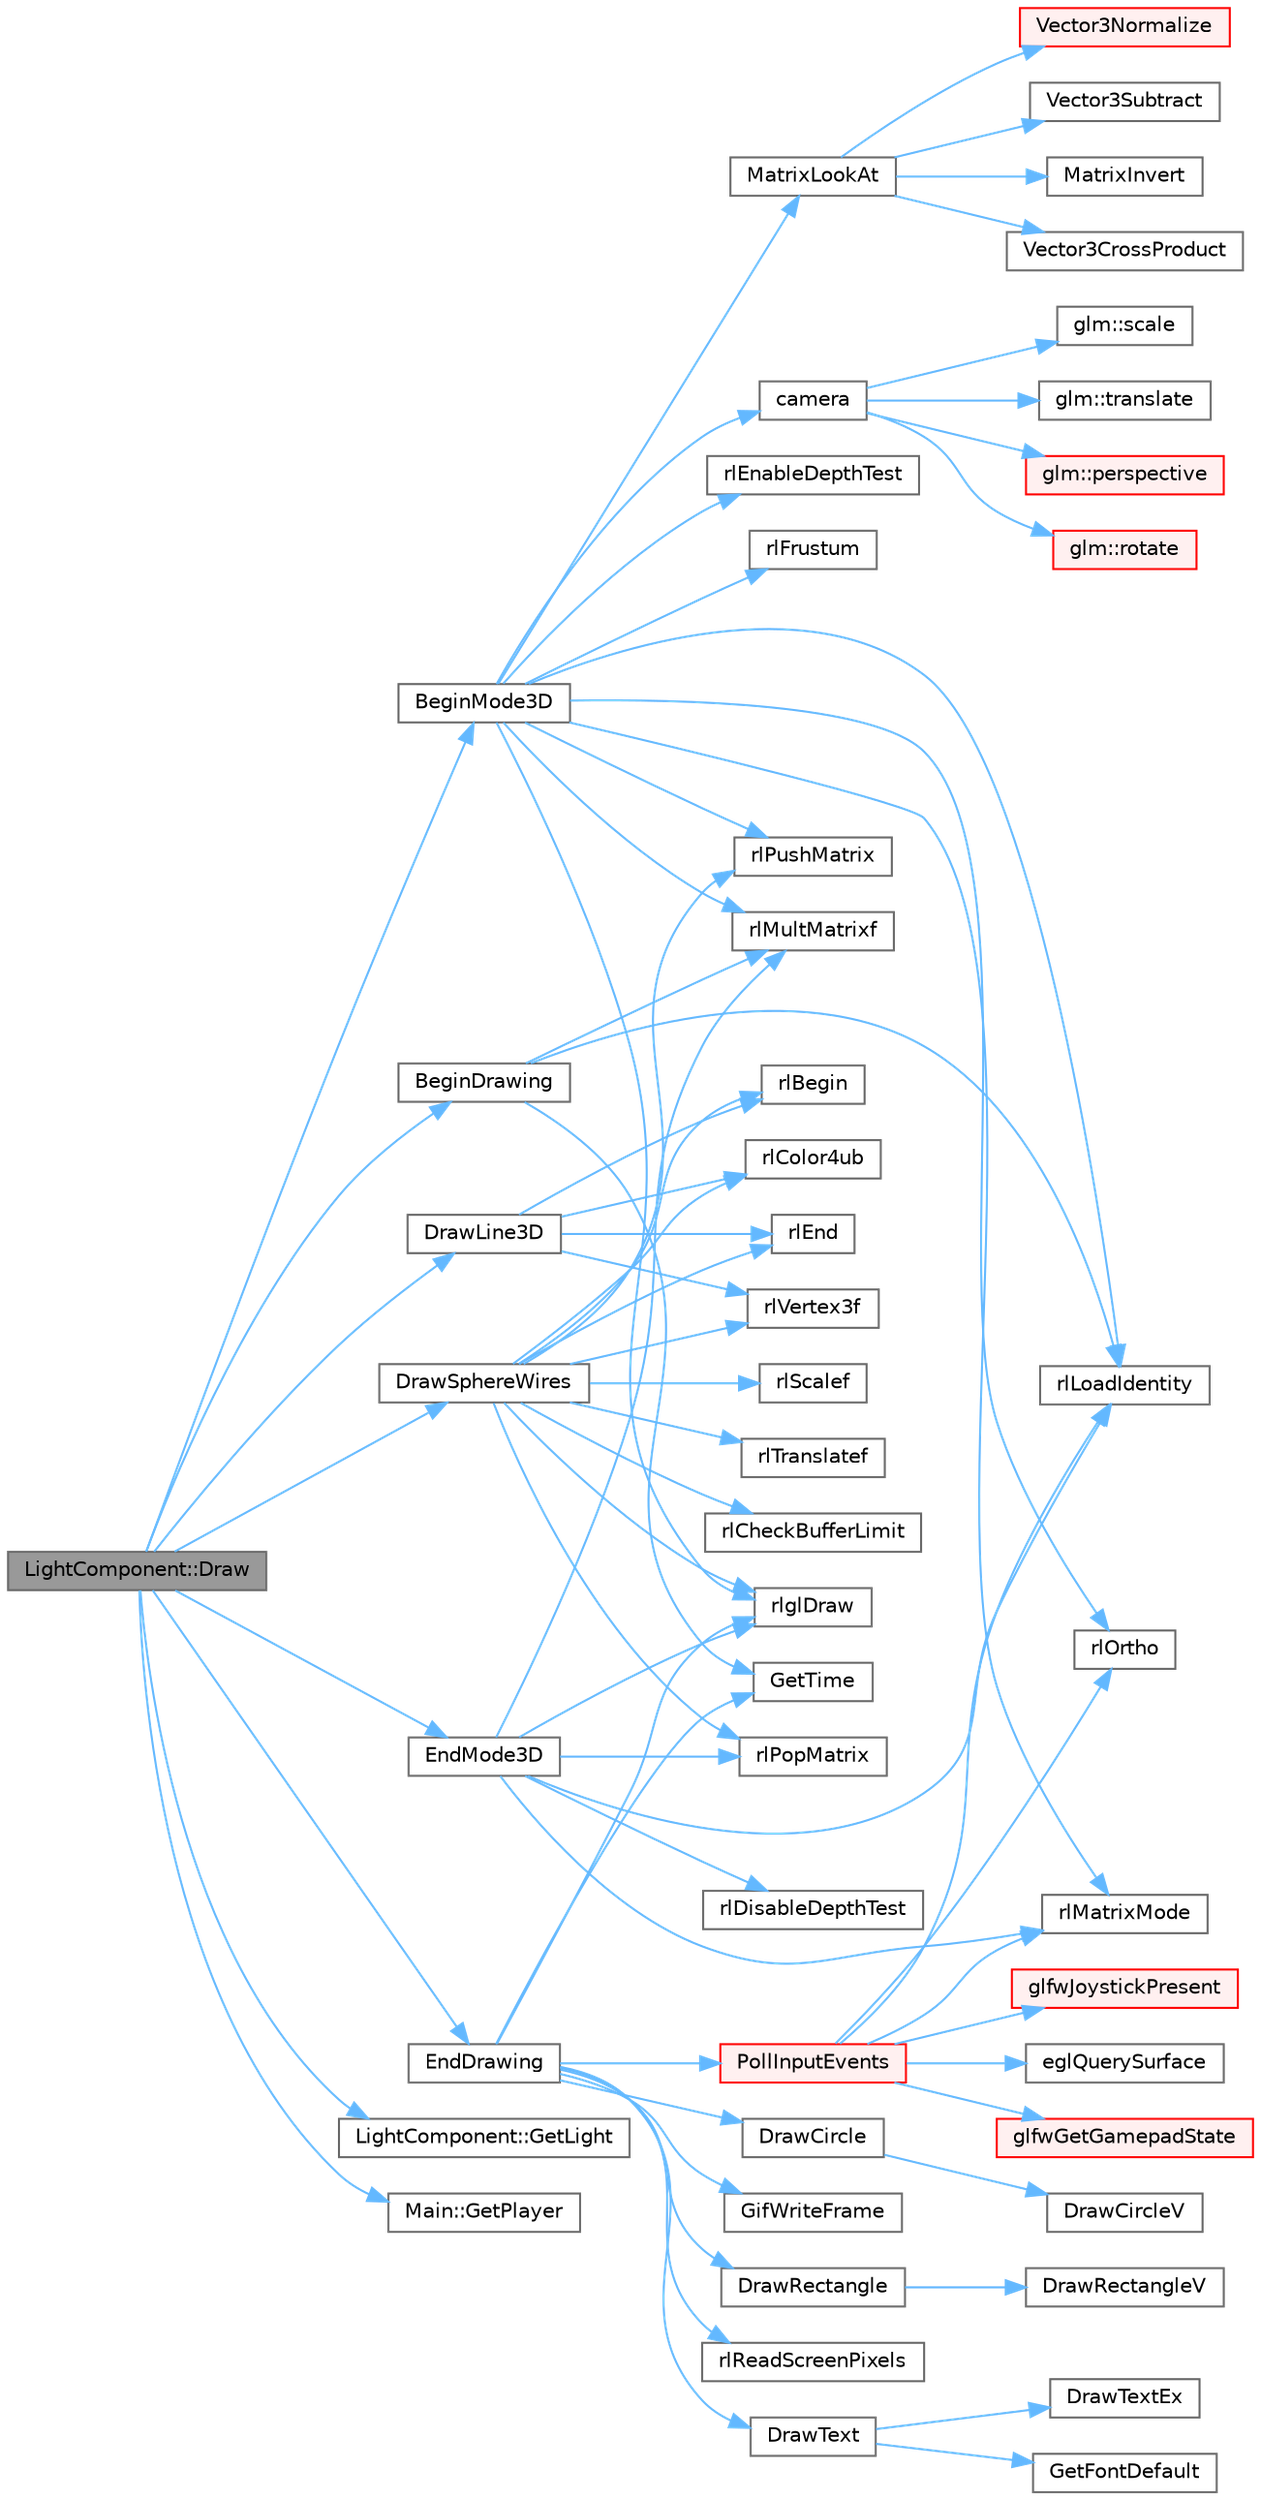 digraph "LightComponent::Draw"
{
 // LATEX_PDF_SIZE
  bgcolor="transparent";
  edge [fontname=Helvetica,fontsize=10,labelfontname=Helvetica,labelfontsize=10];
  node [fontname=Helvetica,fontsize=10,shape=box,height=0.2,width=0.4];
  rankdir="LR";
  Node1 [id="Node000001",label="LightComponent::Draw",height=0.2,width=0.4,color="gray40", fillcolor="grey60", style="filled", fontcolor="black",tooltip=" "];
  Node1 -> Node2 [id="edge1_Node000001_Node000002",color="steelblue1",style="solid",tooltip=" "];
  Node2 [id="Node000002",label="BeginDrawing",height=0.2,width=0.4,color="grey40", fillcolor="white", style="filled",URL="$_old_2_classes_2lib_2rcore_8c.html#a3180527a8d5d4007d7825bcd3649f5e1",tooltip=" "];
  Node2 -> Node3 [id="edge2_Node000002_Node000003",color="steelblue1",style="solid",tooltip=" "];
  Node3 [id="Node000003",label="GetTime",height=0.2,width=0.4,color="grey40", fillcolor="white", style="filled",URL="$_classes_2lib_2raylib_2src_2core_8c.html#a8897d458855e87c5b948dc2cbc7eb5e3",tooltip=" "];
  Node2 -> Node4 [id="edge3_Node000002_Node000004",color="steelblue1",style="solid",tooltip=" "];
  Node4 [id="Node000004",label="rlLoadIdentity",height=0.2,width=0.4,color="grey40", fillcolor="white", style="filled",URL="$_classes_2lib_2raylib_2src_2rlgl_8h.html#a280a493bc43af375d22af8f127db3a7e",tooltip=" "];
  Node2 -> Node5 [id="edge4_Node000002_Node000005",color="steelblue1",style="solid",tooltip=" "];
  Node5 [id="Node000005",label="rlMultMatrixf",height=0.2,width=0.4,color="grey40", fillcolor="white", style="filled",URL="$_classes_2lib_2raylib_2src_2rlgl_8h.html#a9ad2eb8e6ae2c1f1eab5b11e1808df13",tooltip=" "];
  Node1 -> Node6 [id="edge5_Node000001_Node000006",color="steelblue1",style="solid",tooltip=" "];
  Node6 [id="Node000006",label="BeginMode3D",height=0.2,width=0.4,color="grey40", fillcolor="white", style="filled",URL="$_old_2_classes_2lib_2rcore_8c.html#ac0458f5823cbb3e253d012f4386df71e",tooltip=" "];
  Node6 -> Node7 [id="edge6_Node000006_Node000007",color="steelblue1",style="solid",tooltip=" "];
  Node7 [id="Node000007",label="camera",height=0.2,width=0.4,color="grey40", fillcolor="white", style="filled",URL="$_classes_2lib_2glm_2test_2cmake_2test__find__glm_8cpp.html#a8f389d10179adf56cc907127d615c000",tooltip=" "];
  Node7 -> Node8 [id="edge7_Node000007_Node000008",color="steelblue1",style="solid",tooltip=" "];
  Node8 [id="Node000008",label="glm::perspective",height=0.2,width=0.4,color="red", fillcolor="#FFF0F0", style="filled",URL="$group__ext__matrix__clip__space.html#ga9e13be491fd69a438c8fda440cf0156e",tooltip=" "];
  Node7 -> Node14 [id="edge8_Node000007_Node000014",color="steelblue1",style="solid",tooltip=" "];
  Node14 [id="Node000014",label="glm::rotate",height=0.2,width=0.4,color="red", fillcolor="#FFF0F0", style="filled",URL="$group__ext__matrix__transform.html#ga42613eb0c7deb5f5188fc159df6c8950",tooltip=" "];
  Node7 -> Node17 [id="edge9_Node000007_Node000017",color="steelblue1",style="solid",tooltip=" "];
  Node17 [id="Node000017",label="glm::scale",height=0.2,width=0.4,color="grey40", fillcolor="white", style="filled",URL="$group__ext__matrix__transform.html#gaae2f8b2080622b24b85e1096748599b6",tooltip=" "];
  Node7 -> Node18 [id="edge10_Node000007_Node000018",color="steelblue1",style="solid",tooltip=" "];
  Node18 [id="Node000018",label="glm::translate",height=0.2,width=0.4,color="grey40", fillcolor="white", style="filled",URL="$group__ext__matrix__transform.html#ga67d8473d6b293d1bb2b4eaf249795cab",tooltip=" "];
  Node6 -> Node19 [id="edge11_Node000006_Node000019",color="steelblue1",style="solid",tooltip=" "];
  Node19 [id="Node000019",label="MatrixLookAt",height=0.2,width=0.4,color="grey40", fillcolor="white", style="filled",URL="$_classes_2lib_2raylib_2src_2raymath_8h.html#aa5e02c87229c2497da3932b0e7340cd9",tooltip=" "];
  Node19 -> Node20 [id="edge12_Node000019_Node000020",color="steelblue1",style="solid",tooltip=" "];
  Node20 [id="Node000020",label="MatrixInvert",height=0.2,width=0.4,color="grey40", fillcolor="white", style="filled",URL="$_classes_2lib_2raylib_2src_2raymath_8h.html#a183096baaafa38f55e199d771aa30d25",tooltip=" "];
  Node19 -> Node21 [id="edge13_Node000019_Node000021",color="steelblue1",style="solid",tooltip=" "];
  Node21 [id="Node000021",label="Vector3CrossProduct",height=0.2,width=0.4,color="grey40", fillcolor="white", style="filled",URL="$_classes_2lib_2raylib_2src_2raymath_8h.html#a3bf0ab88b92ca0b1a80c570106e19ddb",tooltip=" "];
  Node19 -> Node22 [id="edge14_Node000019_Node000022",color="steelblue1",style="solid",tooltip=" "];
  Node22 [id="Node000022",label="Vector3Normalize",height=0.2,width=0.4,color="red", fillcolor="#FFF0F0", style="filled",URL="$_classes_2lib_2raylib_2src_2raymath_8h.html#ac5fa29124068e3254305bea68ec5da49",tooltip=" "];
  Node19 -> Node24 [id="edge15_Node000019_Node000024",color="steelblue1",style="solid",tooltip=" "];
  Node24 [id="Node000024",label="Vector3Subtract",height=0.2,width=0.4,color="grey40", fillcolor="white", style="filled",URL="$_classes_2lib_2raylib_2src_2raymath_8h.html#a62a5234e94fb75062e98c4733806fa0f",tooltip=" "];
  Node6 -> Node25 [id="edge16_Node000006_Node000025",color="steelblue1",style="solid",tooltip=" "];
  Node25 [id="Node000025",label="rlEnableDepthTest",height=0.2,width=0.4,color="grey40", fillcolor="white", style="filled",URL="$_classes_2lib_2raylib_2src_2rlgl_8h.html#ab8e711b97ce45977fd165b863d3dd037",tooltip=" "];
  Node6 -> Node26 [id="edge17_Node000006_Node000026",color="steelblue1",style="solid",tooltip=" "];
  Node26 [id="Node000026",label="rlFrustum",height=0.2,width=0.4,color="grey40", fillcolor="white", style="filled",URL="$_classes_2lib_2raylib_2src_2rlgl_8h.html#aa36ba56898e4eb7d450f6ba661652600",tooltip=" "];
  Node6 -> Node27 [id="edge18_Node000006_Node000027",color="steelblue1",style="solid",tooltip=" "];
  Node27 [id="Node000027",label="rlglDraw",height=0.2,width=0.4,color="grey40", fillcolor="white", style="filled",URL="$_classes_2lib_2raylib_2src_2rlgl_8h.html#a09c1d3b2838d4bc10deeb406acdeb2fe",tooltip=" "];
  Node6 -> Node4 [id="edge19_Node000006_Node000004",color="steelblue1",style="solid",tooltip=" "];
  Node6 -> Node28 [id="edge20_Node000006_Node000028",color="steelblue1",style="solid",tooltip=" "];
  Node28 [id="Node000028",label="rlMatrixMode",height=0.2,width=0.4,color="grey40", fillcolor="white", style="filled",URL="$_classes_2lib_2raylib_2src_2rlgl_8h.html#af0b65875cce7839b869464b01af30ee5",tooltip=" "];
  Node6 -> Node5 [id="edge21_Node000006_Node000005",color="steelblue1",style="solid",tooltip=" "];
  Node6 -> Node29 [id="edge22_Node000006_Node000029",color="steelblue1",style="solid",tooltip=" "];
  Node29 [id="Node000029",label="rlOrtho",height=0.2,width=0.4,color="grey40", fillcolor="white", style="filled",URL="$_classes_2lib_2raylib_2src_2rlgl_8h.html#a511be6da60b5c021abab8c4ee162af2a",tooltip=" "];
  Node6 -> Node30 [id="edge23_Node000006_Node000030",color="steelblue1",style="solid",tooltip=" "];
  Node30 [id="Node000030",label="rlPushMatrix",height=0.2,width=0.4,color="grey40", fillcolor="white", style="filled",URL="$_classes_2lib_2raylib_2src_2rlgl_8h.html#a5f926caa45b57b3de67aa0afc2d2bb0e",tooltip=" "];
  Node1 -> Node31 [id="edge24_Node000001_Node000031",color="steelblue1",style="solid",tooltip=" "];
  Node31 [id="Node000031",label="DrawLine3D",height=0.2,width=0.4,color="grey40", fillcolor="white", style="filled",URL="$_old_2_classes_2lib_2rmodels_8c.html#a861da2c1889967010f788d7b97a680ce",tooltip=" "];
  Node31 -> Node32 [id="edge25_Node000031_Node000032",color="steelblue1",style="solid",tooltip=" "];
  Node32 [id="Node000032",label="rlBegin",height=0.2,width=0.4,color="grey40", fillcolor="white", style="filled",URL="$_classes_2lib_2raylib_2src_2rlgl_8h.html#a9b5d5ccff4766025b1c4503f9abb958c",tooltip=" "];
  Node31 -> Node33 [id="edge26_Node000031_Node000033",color="steelblue1",style="solid",tooltip=" "];
  Node33 [id="Node000033",label="rlColor4ub",height=0.2,width=0.4,color="grey40", fillcolor="white", style="filled",URL="$_classes_2lib_2raylib_2src_2rlgl_8h.html#acde23fe95db450a4e52a1032ce800a39",tooltip=" "];
  Node31 -> Node34 [id="edge27_Node000031_Node000034",color="steelblue1",style="solid",tooltip=" "];
  Node34 [id="Node000034",label="rlEnd",height=0.2,width=0.4,color="grey40", fillcolor="white", style="filled",URL="$_classes_2lib_2raylib_2src_2rlgl_8h.html#a19048aba72ae93e44ba38ad39cbeea3c",tooltip=" "];
  Node31 -> Node35 [id="edge28_Node000031_Node000035",color="steelblue1",style="solid",tooltip=" "];
  Node35 [id="Node000035",label="rlVertex3f",height=0.2,width=0.4,color="grey40", fillcolor="white", style="filled",URL="$_classes_2lib_2raylib_2src_2rlgl_8h.html#a5912b8882c7a10ad020ecfbcc8850877",tooltip=" "];
  Node1 -> Node36 [id="edge29_Node000001_Node000036",color="steelblue1",style="solid",tooltip=" "];
  Node36 [id="Node000036",label="DrawSphereWires",height=0.2,width=0.4,color="grey40", fillcolor="white", style="filled",URL="$_old_2_classes_2lib_2rmodels_8c.html#ad5e5b18acdb515aa462423ce77530e70",tooltip=" "];
  Node36 -> Node32 [id="edge30_Node000036_Node000032",color="steelblue1",style="solid",tooltip=" "];
  Node36 -> Node37 [id="edge31_Node000036_Node000037",color="steelblue1",style="solid",tooltip=" "];
  Node37 [id="Node000037",label="rlCheckBufferLimit",height=0.2,width=0.4,color="grey40", fillcolor="white", style="filled",URL="$_classes_2lib_2raylib_2src_2rlgl_8h.html#a10ce05e6d88610f0df12521f367e2621",tooltip=" "];
  Node36 -> Node33 [id="edge32_Node000036_Node000033",color="steelblue1",style="solid",tooltip=" "];
  Node36 -> Node34 [id="edge33_Node000036_Node000034",color="steelblue1",style="solid",tooltip=" "];
  Node36 -> Node27 [id="edge34_Node000036_Node000027",color="steelblue1",style="solid",tooltip=" "];
  Node36 -> Node38 [id="edge35_Node000036_Node000038",color="steelblue1",style="solid",tooltip=" "];
  Node38 [id="Node000038",label="rlPopMatrix",height=0.2,width=0.4,color="grey40", fillcolor="white", style="filled",URL="$_classes_2lib_2raylib_2src_2rlgl_8h.html#ac957925e053ada7dc541bd4bedfecb9f",tooltip=" "];
  Node36 -> Node30 [id="edge36_Node000036_Node000030",color="steelblue1",style="solid",tooltip=" "];
  Node36 -> Node39 [id="edge37_Node000036_Node000039",color="steelblue1",style="solid",tooltip=" "];
  Node39 [id="Node000039",label="rlScalef",height=0.2,width=0.4,color="grey40", fillcolor="white", style="filled",URL="$_classes_2lib_2raylib_2src_2rlgl_8h.html#a76c3c0a940fb29ccfa56a3f23680365f",tooltip=" "];
  Node36 -> Node40 [id="edge38_Node000036_Node000040",color="steelblue1",style="solid",tooltip=" "];
  Node40 [id="Node000040",label="rlTranslatef",height=0.2,width=0.4,color="grey40", fillcolor="white", style="filled",URL="$_classes_2lib_2raylib_2src_2rlgl_8h.html#aec2bc1d214bbc8fda9493d39987bc51e",tooltip=" "];
  Node36 -> Node35 [id="edge39_Node000036_Node000035",color="steelblue1",style="solid",tooltip=" "];
  Node1 -> Node41 [id="edge40_Node000001_Node000041",color="steelblue1",style="solid",tooltip=" "];
  Node41 [id="Node000041",label="EndDrawing",height=0.2,width=0.4,color="grey40", fillcolor="white", style="filled",URL="$_old_2_classes_2lib_2rcore_8c.html#a40e32d82cfb49ed563c0a93285537b58",tooltip=" "];
  Node41 -> Node42 [id="edge41_Node000041_Node000042",color="steelblue1",style="solid",tooltip=" "];
  Node42 [id="Node000042",label="DrawCircle",height=0.2,width=0.4,color="grey40", fillcolor="white", style="filled",URL="$_old_2_classes_2lib_2rshapes_8c.html#af4dcd1820e832649a9154db404a794b7",tooltip=" "];
  Node42 -> Node43 [id="edge42_Node000042_Node000043",color="steelblue1",style="solid",tooltip=" "];
  Node43 [id="Node000043",label="DrawCircleV",height=0.2,width=0.4,color="grey40", fillcolor="white", style="filled",URL="$_classes_2lib_2raylib_2src_2shapes_8c.html#a4dae15c3b2813f03d2e61534f9c4507d",tooltip=" "];
  Node41 -> Node44 [id="edge43_Node000041_Node000044",color="steelblue1",style="solid",tooltip=" "];
  Node44 [id="Node000044",label="DrawRectangle",height=0.2,width=0.4,color="grey40", fillcolor="white", style="filled",URL="$_old_2_classes_2lib_2rshapes_8c.html#ab15c4e24ebb9c6f01109bf3d96c26848",tooltip=" "];
  Node44 -> Node45 [id="edge44_Node000044_Node000045",color="steelblue1",style="solid",tooltip=" "];
  Node45 [id="Node000045",label="DrawRectangleV",height=0.2,width=0.4,color="grey40", fillcolor="white", style="filled",URL="$_classes_2lib_2raylib_2src_2shapes_8c.html#ae9beffeac80a9e7a75b5c41c4ac65116",tooltip=" "];
  Node41 -> Node46 [id="edge45_Node000041_Node000046",color="steelblue1",style="solid",tooltip=" "];
  Node46 [id="Node000046",label="DrawText",height=0.2,width=0.4,color="grey40", fillcolor="white", style="filled",URL="$_old_2_classes_2lib_2rtext_8c.html#ab75e0f9fe436edf4a3aa5abed4df28ca",tooltip=" "];
  Node46 -> Node47 [id="edge46_Node000046_Node000047",color="steelblue1",style="solid",tooltip=" "];
  Node47 [id="Node000047",label="DrawTextEx",height=0.2,width=0.4,color="grey40", fillcolor="white", style="filled",URL="$_classes_2lib_2raylib_2src_2text_8c.html#afa48e7e0974c35abf9b50f04e62ed9e7",tooltip=" "];
  Node46 -> Node48 [id="edge47_Node000046_Node000048",color="steelblue1",style="solid",tooltip=" "];
  Node48 [id="Node000048",label="GetFontDefault",height=0.2,width=0.4,color="grey40", fillcolor="white", style="filled",URL="$_classes_2lib_2raylib_2src_2text_8c.html#ab0c27a81dd37c596295654a82e201137",tooltip=" "];
  Node41 -> Node3 [id="edge48_Node000041_Node000003",color="steelblue1",style="solid",tooltip=" "];
  Node41 -> Node49 [id="edge49_Node000041_Node000049",color="steelblue1",style="solid",tooltip=" "];
  Node49 [id="Node000049",label="GifWriteFrame",height=0.2,width=0.4,color="grey40", fillcolor="white", style="filled",URL="$_classes_2lib_2raylib_2src_2external_2rgif_8h.html#a1adc40041fb88ebc70770e74981d5e83",tooltip=" "];
  Node41 -> Node50 [id="edge50_Node000041_Node000050",color="steelblue1",style="solid",tooltip=" "];
  Node50 [id="Node000050",label="PollInputEvents",height=0.2,width=0.4,color="red", fillcolor="#FFF0F0", style="filled",URL="$_old_2_classes_2lib_2rcore_8c.html#a923bcfbbabc5d19b91ba9561ea76452f",tooltip=" "];
  Node50 -> Node51 [id="edge51_Node000050_Node000051",color="steelblue1",style="solid",tooltip=" "];
  Node51 [id="Node000051",label="eglQuerySurface",height=0.2,width=0.4,color="grey40", fillcolor="white", style="filled",URL="$_classes_2lib_2raylib_2src_2external_2_a_n_g_l_e_2_e_g_l_2egl_8h.html#a617df96bca6db366b9d8d6c55ac2b85d",tooltip=" "];
  Node50 -> Node52 [id="edge52_Node000050_Node000052",color="steelblue1",style="solid",tooltip=" "];
  Node52 [id="Node000052",label="glfwGetGamepadState",height=0.2,width=0.4,color="red", fillcolor="#FFF0F0", style="filled",URL="$group__input.html#ga6e138d3b0761546f5a12546f367501d6",tooltip="Retrieves the state of the specified joystick remapped as a gamepad."];
  Node50 -> Node70 [id="edge53_Node000050_Node000070",color="steelblue1",style="solid",tooltip=" "];
  Node70 [id="Node000070",label="glfwJoystickPresent",height=0.2,width=0.4,color="red", fillcolor="#FFF0F0", style="filled",URL="$group__input.html#gacb1b7dfd79df673d48814c06fc436eff",tooltip="Returns whether the specified joystick is present."];
  Node50 -> Node4 [id="edge54_Node000050_Node000004",color="steelblue1",style="solid",tooltip=" "];
  Node50 -> Node28 [id="edge55_Node000050_Node000028",color="steelblue1",style="solid",tooltip=" "];
  Node50 -> Node29 [id="edge56_Node000050_Node000029",color="steelblue1",style="solid",tooltip=" "];
  Node41 -> Node27 [id="edge57_Node000041_Node000027",color="steelblue1",style="solid",tooltip=" "];
  Node41 -> Node78 [id="edge58_Node000041_Node000078",color="steelblue1",style="solid",tooltip=" "];
  Node78 [id="Node000078",label="rlReadScreenPixels",height=0.2,width=0.4,color="grey40", fillcolor="white", style="filled",URL="$_classes_2lib_2raylib_2src_2rlgl_8h.html#a5af80a93013cbef8bcc34433ac7af606",tooltip=" "];
  Node1 -> Node79 [id="edge59_Node000001_Node000079",color="steelblue1",style="solid",tooltip=" "];
  Node79 [id="Node000079",label="EndMode3D",height=0.2,width=0.4,color="grey40", fillcolor="white", style="filled",URL="$_old_2_classes_2lib_2rcore_8c.html#abe148e06aaf22817ddc6d7525718a582",tooltip=" "];
  Node79 -> Node80 [id="edge60_Node000079_Node000080",color="steelblue1",style="solid",tooltip=" "];
  Node80 [id="Node000080",label="rlDisableDepthTest",height=0.2,width=0.4,color="grey40", fillcolor="white", style="filled",URL="$_classes_2lib_2raylib_2src_2rlgl_8h.html#af142a0ad52f53a96beab96e4fbc04f38",tooltip=" "];
  Node79 -> Node27 [id="edge61_Node000079_Node000027",color="steelblue1",style="solid",tooltip=" "];
  Node79 -> Node4 [id="edge62_Node000079_Node000004",color="steelblue1",style="solid",tooltip=" "];
  Node79 -> Node28 [id="edge63_Node000079_Node000028",color="steelblue1",style="solid",tooltip=" "];
  Node79 -> Node5 [id="edge64_Node000079_Node000005",color="steelblue1",style="solid",tooltip=" "];
  Node79 -> Node38 [id="edge65_Node000079_Node000038",color="steelblue1",style="solid",tooltip=" "];
  Node1 -> Node81 [id="edge66_Node000001_Node000081",color="steelblue1",style="solid",tooltip=" "];
  Node81 [id="Node000081",label="LightComponent::GetLight",height=0.2,width=0.4,color="grey40", fillcolor="white", style="filled",URL="$class_light_component.html#a7cefd95caf4dde97e97a234180556b1e",tooltip=" "];
  Node1 -> Node82 [id="edge67_Node000001_Node000082",color="steelblue1",style="solid",tooltip=" "];
  Node82 [id="Node000082",label="Main::GetPlayer",height=0.2,width=0.4,color="grey40", fillcolor="white", style="filled",URL="$class_main.html#a2cb39afa13fb18f114b02c85c1810b59",tooltip=" "];
}
